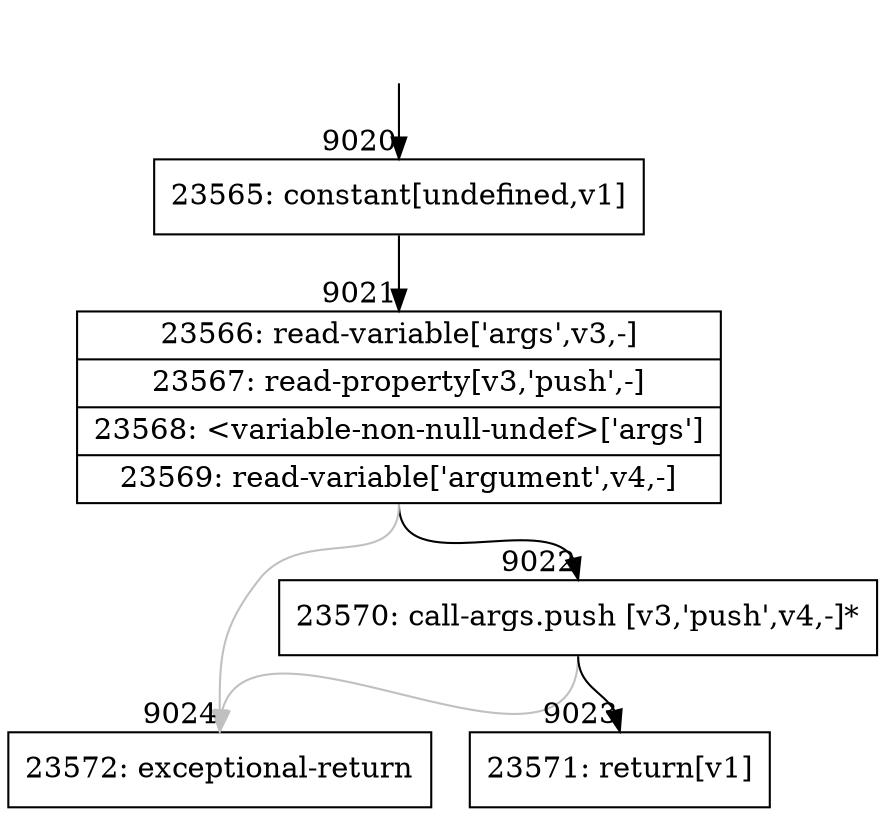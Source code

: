 digraph {
rankdir="TD"
BB_entry667[shape=none,label=""];
BB_entry667 -> BB9020 [tailport=s, headport=n, headlabel="    9020"]
BB9020 [shape=record label="{23565: constant[undefined,v1]}" ] 
BB9020 -> BB9021 [tailport=s, headport=n, headlabel="      9021"]
BB9021 [shape=record label="{23566: read-variable['args',v3,-]|23567: read-property[v3,'push',-]|23568: \<variable-non-null-undef\>['args']|23569: read-variable['argument',v4,-]}" ] 
BB9021 -> BB9022 [tailport=s, headport=n, headlabel="      9022"]
BB9021 -> BB9024 [tailport=s, headport=n, color=gray, headlabel="      9024"]
BB9022 [shape=record label="{23570: call-args.push [v3,'push',v4,-]*}" ] 
BB9022 -> BB9023 [tailport=s, headport=n, headlabel="      9023"]
BB9022 -> BB9024 [tailport=s, headport=n, color=gray]
BB9023 [shape=record label="{23571: return[v1]}" ] 
BB9024 [shape=record label="{23572: exceptional-return}" ] 
//#$~ 13395
}
